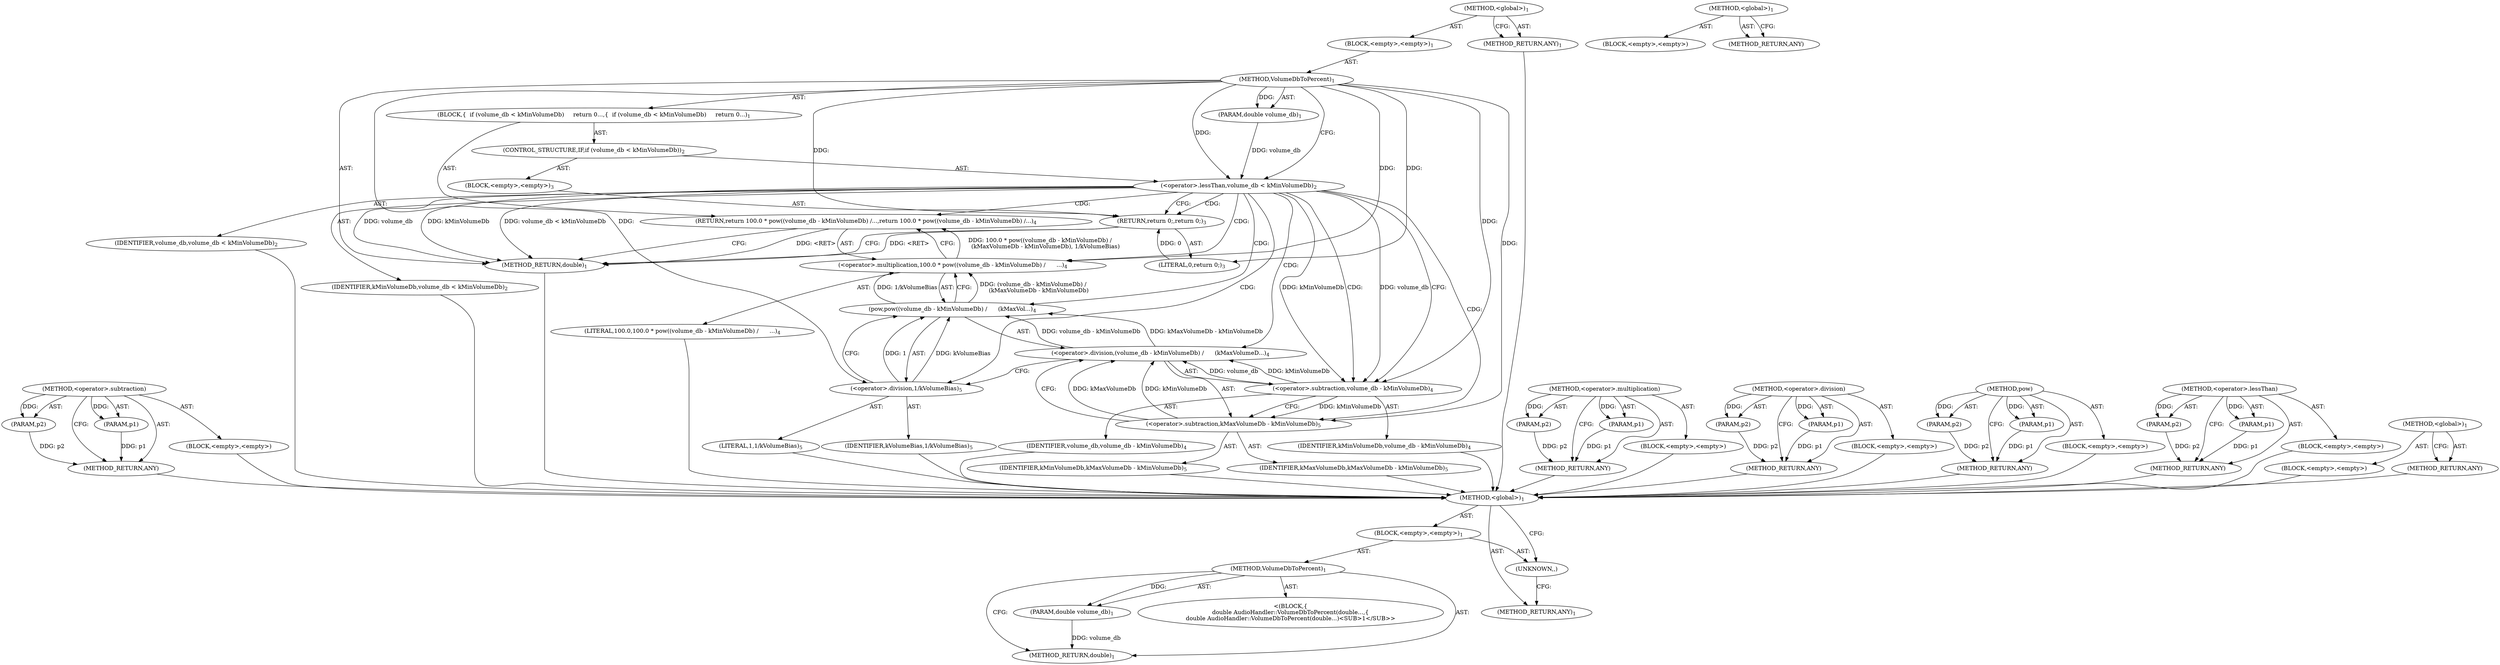 digraph "&lt;global&gt;" {
vulnerable_71 [label=<(METHOD,&lt;operator&gt;.subtraction)>];
vulnerable_72 [label=<(PARAM,p1)>];
vulnerable_73 [label=<(PARAM,p2)>];
vulnerable_74 [label=<(BLOCK,&lt;empty&gt;,&lt;empty&gt;)>];
vulnerable_75 [label=<(METHOD_RETURN,ANY)>];
vulnerable_6 [label=<(METHOD,&lt;global&gt;)<SUB>1</SUB>>];
vulnerable_7 [label=<(BLOCK,&lt;empty&gt;,&lt;empty&gt;)<SUB>1</SUB>>];
vulnerable_8 [label=<(METHOD,VolumeDbToPercent)<SUB>1</SUB>>];
vulnerable_9 [label=<(PARAM,double volume_db)<SUB>1</SUB>>];
vulnerable_10 [label=<(BLOCK,{
  if (volume_db &lt; kMinVolumeDb)
     return 0...,{
  if (volume_db &lt; kMinVolumeDb)
     return 0...)<SUB>1</SUB>>];
vulnerable_11 [label=<(CONTROL_STRUCTURE,IF,if (volume_db &lt; kMinVolumeDb))<SUB>2</SUB>>];
vulnerable_12 [label=<(&lt;operator&gt;.lessThan,volume_db &lt; kMinVolumeDb)<SUB>2</SUB>>];
vulnerable_13 [label=<(IDENTIFIER,volume_db,volume_db &lt; kMinVolumeDb)<SUB>2</SUB>>];
vulnerable_14 [label=<(IDENTIFIER,kMinVolumeDb,volume_db &lt; kMinVolumeDb)<SUB>2</SUB>>];
vulnerable_15 [label=<(BLOCK,&lt;empty&gt;,&lt;empty&gt;)<SUB>3</SUB>>];
vulnerable_16 [label=<(RETURN,return 0;,return 0;)<SUB>3</SUB>>];
vulnerable_17 [label=<(LITERAL,0,return 0;)<SUB>3</SUB>>];
vulnerable_18 [label=<(RETURN,return 100.0 * pow((volume_db - kMinVolumeDb) /...,return 100.0 * pow((volume_db - kMinVolumeDb) /...)<SUB>4</SUB>>];
vulnerable_19 [label=<(&lt;operator&gt;.multiplication,100.0 * pow((volume_db - kMinVolumeDb) /
      ...)<SUB>4</SUB>>];
vulnerable_20 [label=<(LITERAL,100.0,100.0 * pow((volume_db - kMinVolumeDb) /
      ...)<SUB>4</SUB>>];
vulnerable_21 [label=<(pow,pow((volume_db - kMinVolumeDb) /
      (kMaxVol...)<SUB>4</SUB>>];
vulnerable_22 [label=<(&lt;operator&gt;.division,(volume_db - kMinVolumeDb) /
      (kMaxVolumeD...)<SUB>4</SUB>>];
vulnerable_23 [label=<(&lt;operator&gt;.subtraction,volume_db - kMinVolumeDb)<SUB>4</SUB>>];
vulnerable_24 [label=<(IDENTIFIER,volume_db,volume_db - kMinVolumeDb)<SUB>4</SUB>>];
vulnerable_25 [label=<(IDENTIFIER,kMinVolumeDb,volume_db - kMinVolumeDb)<SUB>4</SUB>>];
vulnerable_26 [label=<(&lt;operator&gt;.subtraction,kMaxVolumeDb - kMinVolumeDb)<SUB>5</SUB>>];
vulnerable_27 [label=<(IDENTIFIER,kMaxVolumeDb,kMaxVolumeDb - kMinVolumeDb)<SUB>5</SUB>>];
vulnerable_28 [label=<(IDENTIFIER,kMinVolumeDb,kMaxVolumeDb - kMinVolumeDb)<SUB>5</SUB>>];
vulnerable_29 [label=<(&lt;operator&gt;.division,1/kVolumeBias)<SUB>5</SUB>>];
vulnerable_30 [label=<(LITERAL,1,1/kVolumeBias)<SUB>5</SUB>>];
vulnerable_31 [label=<(IDENTIFIER,kVolumeBias,1/kVolumeBias)<SUB>5</SUB>>];
vulnerable_32 [label=<(METHOD_RETURN,double)<SUB>1</SUB>>];
vulnerable_34 [label=<(METHOD_RETURN,ANY)<SUB>1</SUB>>];
vulnerable_56 [label=<(METHOD,&lt;operator&gt;.multiplication)>];
vulnerable_57 [label=<(PARAM,p1)>];
vulnerable_58 [label=<(PARAM,p2)>];
vulnerable_59 [label=<(BLOCK,&lt;empty&gt;,&lt;empty&gt;)>];
vulnerable_60 [label=<(METHOD_RETURN,ANY)>];
vulnerable_66 [label=<(METHOD,&lt;operator&gt;.division)>];
vulnerable_67 [label=<(PARAM,p1)>];
vulnerable_68 [label=<(PARAM,p2)>];
vulnerable_69 [label=<(BLOCK,&lt;empty&gt;,&lt;empty&gt;)>];
vulnerable_70 [label=<(METHOD_RETURN,ANY)>];
vulnerable_61 [label=<(METHOD,pow)>];
vulnerable_62 [label=<(PARAM,p1)>];
vulnerable_63 [label=<(PARAM,p2)>];
vulnerable_64 [label=<(BLOCK,&lt;empty&gt;,&lt;empty&gt;)>];
vulnerable_65 [label=<(METHOD_RETURN,ANY)>];
vulnerable_51 [label=<(METHOD,&lt;operator&gt;.lessThan)>];
vulnerable_52 [label=<(PARAM,p1)>];
vulnerable_53 [label=<(PARAM,p2)>];
vulnerable_54 [label=<(BLOCK,&lt;empty&gt;,&lt;empty&gt;)>];
vulnerable_55 [label=<(METHOD_RETURN,ANY)>];
vulnerable_45 [label=<(METHOD,&lt;global&gt;)<SUB>1</SUB>>];
vulnerable_46 [label=<(BLOCK,&lt;empty&gt;,&lt;empty&gt;)>];
vulnerable_47 [label=<(METHOD_RETURN,ANY)>];
fixed_6 [label=<(METHOD,&lt;global&gt;)<SUB>1</SUB>>];
fixed_7 [label=<(BLOCK,&lt;empty&gt;,&lt;empty&gt;)<SUB>1</SUB>>];
fixed_8 [label=<(METHOD,VolumeDbToPercent)<SUB>1</SUB>>];
fixed_9 [label=<(PARAM,double volume_db)<SUB>1</SUB>>];
fixed_10 [label="<(BLOCK,{
double AudioHandler::VolumeDbToPercent(double...,{
double AudioHandler::VolumeDbToPercent(double...)<SUB>1</SUB>>"];
fixed_11 [label=<(METHOD_RETURN,double)<SUB>1</SUB>>];
fixed_13 [label=<(UNKNOWN,,)>];
fixed_14 [label=<(METHOD_RETURN,ANY)<SUB>1</SUB>>];
fixed_23 [label=<(METHOD,&lt;global&gt;)<SUB>1</SUB>>];
fixed_24 [label=<(BLOCK,&lt;empty&gt;,&lt;empty&gt;)>];
fixed_25 [label=<(METHOD_RETURN,ANY)>];
vulnerable_71 -> vulnerable_72  [key=0, label="AST: "];
vulnerable_71 -> vulnerable_72  [key=1, label="DDG: "];
vulnerable_71 -> vulnerable_74  [key=0, label="AST: "];
vulnerable_71 -> vulnerable_73  [key=0, label="AST: "];
vulnerable_71 -> vulnerable_73  [key=1, label="DDG: "];
vulnerable_71 -> vulnerable_75  [key=0, label="AST: "];
vulnerable_71 -> vulnerable_75  [key=1, label="CFG: "];
vulnerable_72 -> vulnerable_75  [key=0, label="DDG: p1"];
vulnerable_73 -> vulnerable_75  [key=0, label="DDG: p2"];
vulnerable_74 -> fixed_6  [key=0];
vulnerable_75 -> fixed_6  [key=0];
vulnerable_6 -> vulnerable_7  [key=0, label="AST: "];
vulnerable_6 -> vulnerable_34  [key=0, label="AST: "];
vulnerable_6 -> vulnerable_34  [key=1, label="CFG: "];
vulnerable_7 -> vulnerable_8  [key=0, label="AST: "];
vulnerable_8 -> vulnerable_9  [key=0, label="AST: "];
vulnerable_8 -> vulnerable_9  [key=1, label="DDG: "];
vulnerable_8 -> vulnerable_10  [key=0, label="AST: "];
vulnerable_8 -> vulnerable_32  [key=0, label="AST: "];
vulnerable_8 -> vulnerable_12  [key=0, label="CFG: "];
vulnerable_8 -> vulnerable_12  [key=1, label="DDG: "];
vulnerable_8 -> vulnerable_16  [key=0, label="DDG: "];
vulnerable_8 -> vulnerable_19  [key=0, label="DDG: "];
vulnerable_8 -> vulnerable_17  [key=0, label="DDG: "];
vulnerable_8 -> vulnerable_29  [key=0, label="DDG: "];
vulnerable_8 -> vulnerable_23  [key=0, label="DDG: "];
vulnerable_8 -> vulnerable_26  [key=0, label="DDG: "];
vulnerable_9 -> vulnerable_12  [key=0, label="DDG: volume_db"];
vulnerable_10 -> vulnerable_11  [key=0, label="AST: "];
vulnerable_10 -> vulnerable_18  [key=0, label="AST: "];
vulnerable_11 -> vulnerable_12  [key=0, label="AST: "];
vulnerable_11 -> vulnerable_15  [key=0, label="AST: "];
vulnerable_12 -> vulnerable_13  [key=0, label="AST: "];
vulnerable_12 -> vulnerable_14  [key=0, label="AST: "];
vulnerable_12 -> vulnerable_16  [key=0, label="CFG: "];
vulnerable_12 -> vulnerable_16  [key=1, label="CDG: "];
vulnerable_12 -> vulnerable_23  [key=0, label="CFG: "];
vulnerable_12 -> vulnerable_23  [key=1, label="DDG: volume_db"];
vulnerable_12 -> vulnerable_23  [key=2, label="DDG: kMinVolumeDb"];
vulnerable_12 -> vulnerable_23  [key=3, label="CDG: "];
vulnerable_12 -> vulnerable_32  [key=0, label="DDG: volume_db"];
vulnerable_12 -> vulnerable_32  [key=1, label="DDG: kMinVolumeDb"];
vulnerable_12 -> vulnerable_32  [key=2, label="DDG: volume_db &lt; kMinVolumeDb"];
vulnerable_12 -> vulnerable_29  [key=0, label="CDG: "];
vulnerable_12 -> vulnerable_21  [key=0, label="CDG: "];
vulnerable_12 -> vulnerable_18  [key=0, label="CDG: "];
vulnerable_12 -> vulnerable_26  [key=0, label="CDG: "];
vulnerable_12 -> vulnerable_19  [key=0, label="CDG: "];
vulnerable_12 -> vulnerable_22  [key=0, label="CDG: "];
vulnerable_13 -> fixed_6  [key=0];
vulnerable_14 -> fixed_6  [key=0];
vulnerable_15 -> vulnerable_16  [key=0, label="AST: "];
vulnerable_16 -> vulnerable_17  [key=0, label="AST: "];
vulnerable_16 -> vulnerable_32  [key=0, label="CFG: "];
vulnerable_16 -> vulnerable_32  [key=1, label="DDG: &lt;RET&gt;"];
vulnerable_17 -> vulnerable_16  [key=0, label="DDG: 0"];
vulnerable_18 -> vulnerable_19  [key=0, label="AST: "];
vulnerable_18 -> vulnerable_32  [key=0, label="CFG: "];
vulnerable_18 -> vulnerable_32  [key=1, label="DDG: &lt;RET&gt;"];
vulnerable_19 -> vulnerable_20  [key=0, label="AST: "];
vulnerable_19 -> vulnerable_21  [key=0, label="AST: "];
vulnerable_19 -> vulnerable_18  [key=0, label="CFG: "];
vulnerable_19 -> vulnerable_18  [key=1, label="DDG: 100.0 * pow((volume_db - kMinVolumeDb) /
      (kMaxVolumeDb - kMinVolumeDb), 1/kVolumeBias)"];
vulnerable_20 -> fixed_6  [key=0];
vulnerable_21 -> vulnerable_22  [key=0, label="AST: "];
vulnerable_21 -> vulnerable_29  [key=0, label="AST: "];
vulnerable_21 -> vulnerable_19  [key=0, label="CFG: "];
vulnerable_21 -> vulnerable_19  [key=1, label="DDG: (volume_db - kMinVolumeDb) /
      (kMaxVolumeDb - kMinVolumeDb)"];
vulnerable_21 -> vulnerable_19  [key=2, label="DDG: 1/kVolumeBias"];
vulnerable_22 -> vulnerable_23  [key=0, label="AST: "];
vulnerable_22 -> vulnerable_26  [key=0, label="AST: "];
vulnerable_22 -> vulnerable_29  [key=0, label="CFG: "];
vulnerable_22 -> vulnerable_21  [key=0, label="DDG: volume_db - kMinVolumeDb"];
vulnerable_22 -> vulnerable_21  [key=1, label="DDG: kMaxVolumeDb - kMinVolumeDb"];
vulnerable_23 -> vulnerable_24  [key=0, label="AST: "];
vulnerable_23 -> vulnerable_25  [key=0, label="AST: "];
vulnerable_23 -> vulnerable_26  [key=0, label="CFG: "];
vulnerable_23 -> vulnerable_26  [key=1, label="DDG: kMinVolumeDb"];
vulnerable_23 -> vulnerable_22  [key=0, label="DDG: volume_db"];
vulnerable_23 -> vulnerable_22  [key=1, label="DDG: kMinVolumeDb"];
vulnerable_24 -> fixed_6  [key=0];
vulnerable_25 -> fixed_6  [key=0];
vulnerable_26 -> vulnerable_27  [key=0, label="AST: "];
vulnerable_26 -> vulnerable_28  [key=0, label="AST: "];
vulnerable_26 -> vulnerable_22  [key=0, label="CFG: "];
vulnerable_26 -> vulnerable_22  [key=1, label="DDG: kMaxVolumeDb"];
vulnerable_26 -> vulnerable_22  [key=2, label="DDG: kMinVolumeDb"];
vulnerable_27 -> fixed_6  [key=0];
vulnerable_28 -> fixed_6  [key=0];
vulnerable_29 -> vulnerable_30  [key=0, label="AST: "];
vulnerable_29 -> vulnerable_31  [key=0, label="AST: "];
vulnerable_29 -> vulnerable_21  [key=0, label="CFG: "];
vulnerable_29 -> vulnerable_21  [key=1, label="DDG: 1"];
vulnerable_29 -> vulnerable_21  [key=2, label="DDG: kVolumeBias"];
vulnerable_30 -> fixed_6  [key=0];
vulnerable_31 -> fixed_6  [key=0];
vulnerable_32 -> fixed_6  [key=0];
vulnerable_34 -> fixed_6  [key=0];
vulnerable_56 -> vulnerable_57  [key=0, label="AST: "];
vulnerable_56 -> vulnerable_57  [key=1, label="DDG: "];
vulnerable_56 -> vulnerable_59  [key=0, label="AST: "];
vulnerable_56 -> vulnerable_58  [key=0, label="AST: "];
vulnerable_56 -> vulnerable_58  [key=1, label="DDG: "];
vulnerable_56 -> vulnerable_60  [key=0, label="AST: "];
vulnerable_56 -> vulnerable_60  [key=1, label="CFG: "];
vulnerable_57 -> vulnerable_60  [key=0, label="DDG: p1"];
vulnerable_58 -> vulnerable_60  [key=0, label="DDG: p2"];
vulnerable_59 -> fixed_6  [key=0];
vulnerable_60 -> fixed_6  [key=0];
vulnerable_66 -> vulnerable_67  [key=0, label="AST: "];
vulnerable_66 -> vulnerable_67  [key=1, label="DDG: "];
vulnerable_66 -> vulnerable_69  [key=0, label="AST: "];
vulnerable_66 -> vulnerable_68  [key=0, label="AST: "];
vulnerable_66 -> vulnerable_68  [key=1, label="DDG: "];
vulnerable_66 -> vulnerable_70  [key=0, label="AST: "];
vulnerable_66 -> vulnerable_70  [key=1, label="CFG: "];
vulnerable_67 -> vulnerable_70  [key=0, label="DDG: p1"];
vulnerable_68 -> vulnerable_70  [key=0, label="DDG: p2"];
vulnerable_69 -> fixed_6  [key=0];
vulnerable_70 -> fixed_6  [key=0];
vulnerable_61 -> vulnerable_62  [key=0, label="AST: "];
vulnerable_61 -> vulnerable_62  [key=1, label="DDG: "];
vulnerable_61 -> vulnerable_64  [key=0, label="AST: "];
vulnerable_61 -> vulnerable_63  [key=0, label="AST: "];
vulnerable_61 -> vulnerable_63  [key=1, label="DDG: "];
vulnerable_61 -> vulnerable_65  [key=0, label="AST: "];
vulnerable_61 -> vulnerable_65  [key=1, label="CFG: "];
vulnerable_62 -> vulnerable_65  [key=0, label="DDG: p1"];
vulnerable_63 -> vulnerable_65  [key=0, label="DDG: p2"];
vulnerable_64 -> fixed_6  [key=0];
vulnerable_65 -> fixed_6  [key=0];
vulnerable_51 -> vulnerable_52  [key=0, label="AST: "];
vulnerable_51 -> vulnerable_52  [key=1, label="DDG: "];
vulnerable_51 -> vulnerable_54  [key=0, label="AST: "];
vulnerable_51 -> vulnerable_53  [key=0, label="AST: "];
vulnerable_51 -> vulnerable_53  [key=1, label="DDG: "];
vulnerable_51 -> vulnerable_55  [key=0, label="AST: "];
vulnerable_51 -> vulnerable_55  [key=1, label="CFG: "];
vulnerable_52 -> vulnerable_55  [key=0, label="DDG: p1"];
vulnerable_53 -> vulnerable_55  [key=0, label="DDG: p2"];
vulnerable_54 -> fixed_6  [key=0];
vulnerable_55 -> fixed_6  [key=0];
vulnerable_45 -> vulnerable_46  [key=0, label="AST: "];
vulnerable_45 -> vulnerable_47  [key=0, label="AST: "];
vulnerable_45 -> vulnerable_47  [key=1, label="CFG: "];
vulnerable_46 -> fixed_6  [key=0];
vulnerable_47 -> fixed_6  [key=0];
fixed_6 -> fixed_7  [key=0, label="AST: "];
fixed_6 -> fixed_14  [key=0, label="AST: "];
fixed_6 -> fixed_13  [key=0, label="CFG: "];
fixed_7 -> fixed_8  [key=0, label="AST: "];
fixed_7 -> fixed_13  [key=0, label="AST: "];
fixed_8 -> fixed_9  [key=0, label="AST: "];
fixed_8 -> fixed_9  [key=1, label="DDG: "];
fixed_8 -> fixed_10  [key=0, label="AST: "];
fixed_8 -> fixed_11  [key=0, label="AST: "];
fixed_8 -> fixed_11  [key=1, label="CFG: "];
fixed_9 -> fixed_11  [key=0, label="DDG: volume_db"];
fixed_13 -> fixed_14  [key=0, label="CFG: "];
fixed_23 -> fixed_24  [key=0, label="AST: "];
fixed_23 -> fixed_25  [key=0, label="AST: "];
fixed_23 -> fixed_25  [key=1, label="CFG: "];
}
